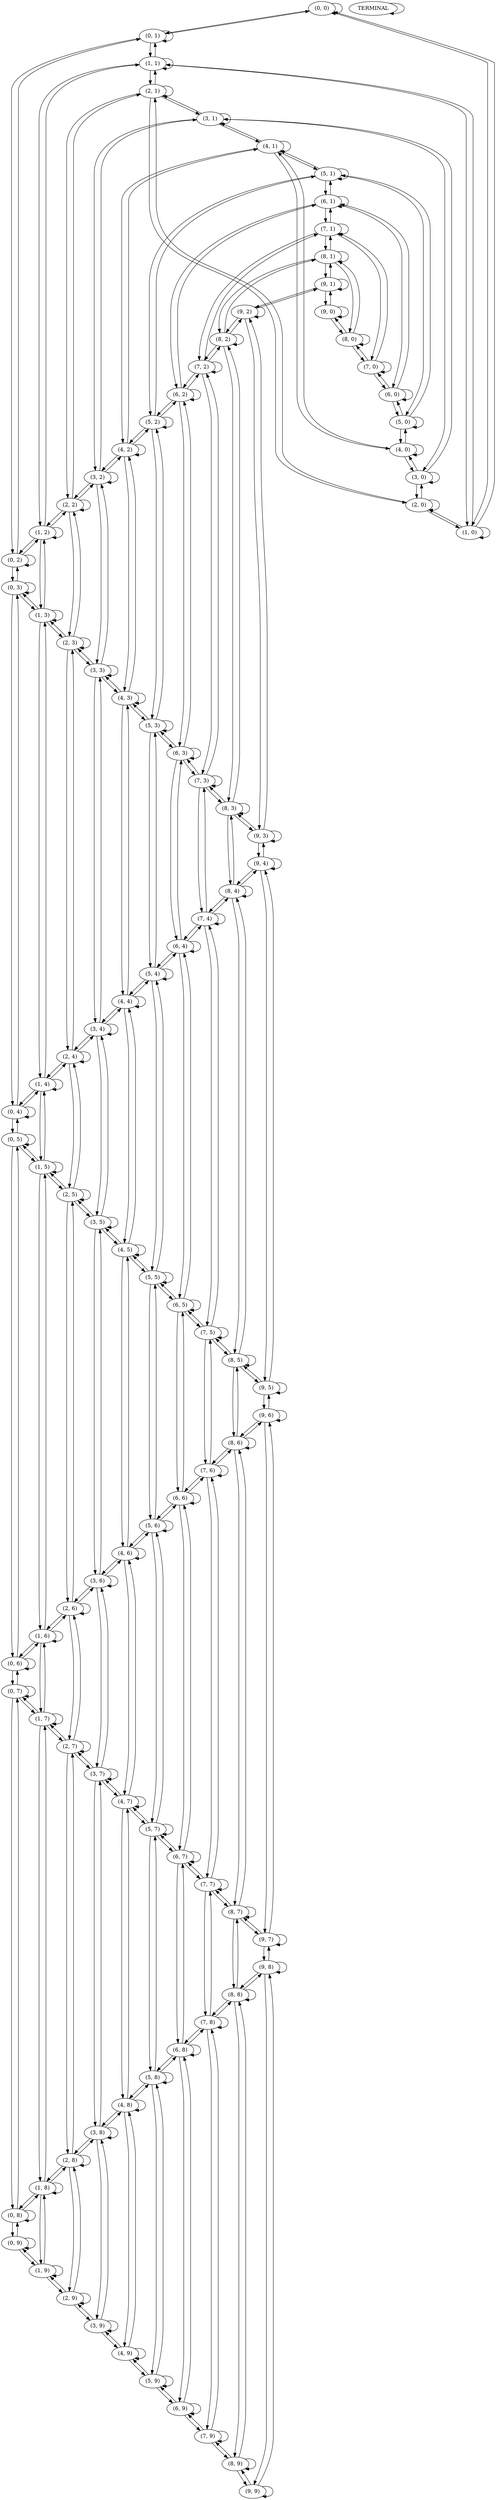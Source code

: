 digraph "10x10 gridworld with self-loops" {
"(0, 0)";
"(0, 1)";
"(1, 0)";
"(0, 2)";
"(1, 1)";
"(2, 0)";
"(0, 3)";
"(1, 2)";
"(2, 1)";
"(0, 4)";
"(1, 3)";
"(2, 2)";
"(0, 5)";
"(1, 4)";
"(2, 3)";
"(0, 6)";
"(1, 5)";
"(2, 4)";
"(0, 7)";
"(1, 6)";
"(2, 5)";
"(0, 8)";
"(1, 7)";
"(2, 6)";
"(0, 9)";
"(1, 8)";
"(2, 7)";
"(1, 9)";
"(2, 8)";
"(2, 9)";
"(3, 0)";
"(3, 1)";
"(3, 2)";
"(3, 3)";
"(3, 4)";
"(3, 5)";
"(3, 6)";
"(3, 7)";
"(3, 8)";
"(3, 9)";
"(4, 0)";
"(4, 1)";
"(4, 2)";
"(4, 3)";
"(4, 4)";
"(4, 5)";
"(4, 6)";
"(4, 7)";
"(4, 8)";
"(4, 9)";
"(5, 0)";
"(5, 1)";
"(5, 2)";
"(5, 3)";
"(5, 4)";
"(5, 5)";
"(5, 6)";
"(5, 7)";
"(5, 8)";
"(5, 9)";
"(6, 0)";
"(6, 1)";
"(6, 2)";
"(6, 3)";
"(6, 4)";
"(6, 5)";
"(6, 6)";
"(6, 7)";
"(6, 8)";
"(6, 9)";
"(7, 0)";
"(7, 1)";
"(7, 2)";
"(7, 3)";
"(7, 4)";
"(7, 5)";
"(7, 6)";
"(7, 7)";
"(7, 8)";
"(7, 9)";
"(8, 0)";
"(8, 1)";
"(8, 2)";
"(8, 3)";
"(8, 4)";
"(8, 5)";
"(8, 6)";
"(8, 7)";
"(8, 8)";
"(8, 9)";
"(9, 0)";
"(9, 1)";
"(9, 2)";
"(9, 3)";
"(9, 4)";
"(9, 5)";
"(9, 6)";
"(9, 7)";
"(9, 8)";
"(9, 9)";
TERMINAL;
"(0, 0)" -> "(0, 1)";
"(0, 0)" -> "(1, 0)";
"(0, 0)" -> "(0, 0)";
"(0, 1)" -> "(0, 0)";
"(0, 1)" -> "(0, 2)";
"(0, 1)" -> "(1, 1)";
"(0, 1)" -> "(0, 1)";
"(1, 0)" -> "(0, 0)";
"(1, 0)" -> "(1, 1)";
"(1, 0)" -> "(2, 0)";
"(1, 0)" -> "(1, 0)";
"(0, 2)" -> "(0, 1)";
"(0, 2)" -> "(0, 3)";
"(0, 2)" -> "(1, 2)";
"(0, 2)" -> "(0, 2)";
"(1, 1)" -> "(0, 1)";
"(1, 1)" -> "(1, 0)";
"(1, 1)" -> "(1, 2)";
"(1, 1)" -> "(2, 1)";
"(1, 1)" -> "(1, 1)";
"(2, 0)" -> "(1, 0)";
"(2, 0)" -> "(2, 1)";
"(2, 0)" -> "(3, 0)";
"(2, 0)" -> "(2, 0)";
"(0, 3)" -> "(0, 2)";
"(0, 3)" -> "(0, 4)";
"(0, 3)" -> "(1, 3)";
"(0, 3)" -> "(0, 3)";
"(1, 2)" -> "(0, 2)";
"(1, 2)" -> "(1, 1)";
"(1, 2)" -> "(1, 3)";
"(1, 2)" -> "(2, 2)";
"(1, 2)" -> "(1, 2)";
"(2, 1)" -> "(1, 1)";
"(2, 1)" -> "(2, 0)";
"(2, 1)" -> "(2, 2)";
"(2, 1)" -> "(3, 1)";
"(2, 1)" -> "(2, 1)";
"(0, 4)" -> "(0, 3)";
"(0, 4)" -> "(0, 5)";
"(0, 4)" -> "(1, 4)";
"(0, 4)" -> "(0, 4)";
"(1, 3)" -> "(0, 3)";
"(1, 3)" -> "(1, 2)";
"(1, 3)" -> "(1, 4)";
"(1, 3)" -> "(2, 3)";
"(1, 3)" -> "(1, 3)";
"(2, 2)" -> "(1, 2)";
"(2, 2)" -> "(2, 1)";
"(2, 2)" -> "(2, 3)";
"(2, 2)" -> "(3, 2)";
"(2, 2)" -> "(2, 2)";
"(0, 5)" -> "(0, 4)";
"(0, 5)" -> "(0, 6)";
"(0, 5)" -> "(1, 5)";
"(0, 5)" -> "(0, 5)";
"(1, 4)" -> "(0, 4)";
"(1, 4)" -> "(1, 3)";
"(1, 4)" -> "(1, 5)";
"(1, 4)" -> "(2, 4)";
"(1, 4)" -> "(1, 4)";
"(2, 3)" -> "(1, 3)";
"(2, 3)" -> "(2, 2)";
"(2, 3)" -> "(2, 4)";
"(2, 3)" -> "(3, 3)";
"(2, 3)" -> "(2, 3)";
"(0, 6)" -> "(0, 5)";
"(0, 6)" -> "(0, 7)";
"(0, 6)" -> "(1, 6)";
"(0, 6)" -> "(0, 6)";
"(1, 5)" -> "(0, 5)";
"(1, 5)" -> "(1, 4)";
"(1, 5)" -> "(1, 6)";
"(1, 5)" -> "(2, 5)";
"(1, 5)" -> "(1, 5)";
"(2, 4)" -> "(1, 4)";
"(2, 4)" -> "(2, 3)";
"(2, 4)" -> "(2, 5)";
"(2, 4)" -> "(3, 4)";
"(2, 4)" -> "(2, 4)";
"(0, 7)" -> "(0, 6)";
"(0, 7)" -> "(0, 8)";
"(0, 7)" -> "(1, 7)";
"(0, 7)" -> "(0, 7)";
"(1, 6)" -> "(0, 6)";
"(1, 6)" -> "(1, 5)";
"(1, 6)" -> "(1, 7)";
"(1, 6)" -> "(2, 6)";
"(1, 6)" -> "(1, 6)";
"(2, 5)" -> "(1, 5)";
"(2, 5)" -> "(2, 4)";
"(2, 5)" -> "(2, 6)";
"(2, 5)" -> "(3, 5)";
"(2, 5)" -> "(2, 5)";
"(0, 8)" -> "(0, 7)";
"(0, 8)" -> "(0, 9)";
"(0, 8)" -> "(1, 8)";
"(0, 8)" -> "(0, 8)";
"(1, 7)" -> "(0, 7)";
"(1, 7)" -> "(1, 6)";
"(1, 7)" -> "(1, 8)";
"(1, 7)" -> "(2, 7)";
"(1, 7)" -> "(1, 7)";
"(2, 6)" -> "(1, 6)";
"(2, 6)" -> "(2, 5)";
"(2, 6)" -> "(2, 7)";
"(2, 6)" -> "(3, 6)";
"(2, 6)" -> "(2, 6)";
"(0, 9)" -> "(0, 8)";
"(0, 9)" -> "(1, 9)";
"(0, 9)" -> "(0, 9)";
"(1, 8)" -> "(0, 8)";
"(1, 8)" -> "(1, 7)";
"(1, 8)" -> "(1, 9)";
"(1, 8)" -> "(2, 8)";
"(1, 8)" -> "(1, 8)";
"(2, 7)" -> "(1, 7)";
"(2, 7)" -> "(2, 6)";
"(2, 7)" -> "(2, 8)";
"(2, 7)" -> "(3, 7)";
"(2, 7)" -> "(2, 7)";
"(1, 9)" -> "(0, 9)";
"(1, 9)" -> "(1, 8)";
"(1, 9)" -> "(2, 9)";
"(1, 9)" -> "(1, 9)";
"(2, 8)" -> "(1, 8)";
"(2, 8)" -> "(2, 7)";
"(2, 8)" -> "(2, 9)";
"(2, 8)" -> "(3, 8)";
"(2, 8)" -> "(2, 8)";
"(2, 9)" -> "(1, 9)";
"(2, 9)" -> "(2, 8)";
"(2, 9)" -> "(3, 9)";
"(2, 9)" -> "(2, 9)";
"(3, 0)" -> "(2, 0)";
"(3, 0)" -> "(3, 1)";
"(3, 0)" -> "(4, 0)";
"(3, 0)" -> "(3, 0)";
"(3, 1)" -> "(2, 1)";
"(3, 1)" -> "(3, 0)";
"(3, 1)" -> "(3, 2)";
"(3, 1)" -> "(4, 1)";
"(3, 1)" -> "(3, 1)";
"(3, 2)" -> "(2, 2)";
"(3, 2)" -> "(3, 1)";
"(3, 2)" -> "(3, 3)";
"(3, 2)" -> "(4, 2)";
"(3, 2)" -> "(3, 2)";
"(3, 3)" -> "(2, 3)";
"(3, 3)" -> "(3, 2)";
"(3, 3)" -> "(3, 4)";
"(3, 3)" -> "(4, 3)";
"(3, 3)" -> "(3, 3)";
"(3, 4)" -> "(2, 4)";
"(3, 4)" -> "(3, 3)";
"(3, 4)" -> "(3, 5)";
"(3, 4)" -> "(4, 4)";
"(3, 4)" -> "(3, 4)";
"(3, 5)" -> "(2, 5)";
"(3, 5)" -> "(3, 4)";
"(3, 5)" -> "(3, 6)";
"(3, 5)" -> "(4, 5)";
"(3, 5)" -> "(3, 5)";
"(3, 6)" -> "(2, 6)";
"(3, 6)" -> "(3, 5)";
"(3, 6)" -> "(3, 7)";
"(3, 6)" -> "(4, 6)";
"(3, 6)" -> "(3, 6)";
"(3, 7)" -> "(2, 7)";
"(3, 7)" -> "(3, 6)";
"(3, 7)" -> "(3, 8)";
"(3, 7)" -> "(4, 7)";
"(3, 7)" -> "(3, 7)";
"(3, 8)" -> "(2, 8)";
"(3, 8)" -> "(3, 7)";
"(3, 8)" -> "(3, 9)";
"(3, 8)" -> "(4, 8)";
"(3, 8)" -> "(3, 8)";
"(3, 9)" -> "(2, 9)";
"(3, 9)" -> "(3, 8)";
"(3, 9)" -> "(4, 9)";
"(3, 9)" -> "(3, 9)";
"(4, 0)" -> "(3, 0)";
"(4, 0)" -> "(4, 1)";
"(4, 0)" -> "(5, 0)";
"(4, 0)" -> "(4, 0)";
"(4, 1)" -> "(3, 1)";
"(4, 1)" -> "(4, 0)";
"(4, 1)" -> "(4, 2)";
"(4, 1)" -> "(5, 1)";
"(4, 1)" -> "(4, 1)";
"(4, 2)" -> "(3, 2)";
"(4, 2)" -> "(4, 1)";
"(4, 2)" -> "(4, 3)";
"(4, 2)" -> "(5, 2)";
"(4, 2)" -> "(4, 2)";
"(4, 3)" -> "(3, 3)";
"(4, 3)" -> "(4, 2)";
"(4, 3)" -> "(4, 4)";
"(4, 3)" -> "(5, 3)";
"(4, 3)" -> "(4, 3)";
"(4, 4)" -> "(3, 4)";
"(4, 4)" -> "(4, 3)";
"(4, 4)" -> "(4, 5)";
"(4, 4)" -> "(5, 4)";
"(4, 4)" -> "(4, 4)";
"(4, 5)" -> "(3, 5)";
"(4, 5)" -> "(4, 4)";
"(4, 5)" -> "(4, 6)";
"(4, 5)" -> "(5, 5)";
"(4, 5)" -> "(4, 5)";
"(4, 6)" -> "(3, 6)";
"(4, 6)" -> "(4, 5)";
"(4, 6)" -> "(4, 7)";
"(4, 6)" -> "(5, 6)";
"(4, 6)" -> "(4, 6)";
"(4, 7)" -> "(3, 7)";
"(4, 7)" -> "(4, 6)";
"(4, 7)" -> "(4, 8)";
"(4, 7)" -> "(5, 7)";
"(4, 7)" -> "(4, 7)";
"(4, 8)" -> "(3, 8)";
"(4, 8)" -> "(4, 7)";
"(4, 8)" -> "(4, 9)";
"(4, 8)" -> "(5, 8)";
"(4, 8)" -> "(4, 8)";
"(4, 9)" -> "(3, 9)";
"(4, 9)" -> "(4, 8)";
"(4, 9)" -> "(5, 9)";
"(4, 9)" -> "(4, 9)";
"(5, 0)" -> "(4, 0)";
"(5, 0)" -> "(5, 1)";
"(5, 0)" -> "(6, 0)";
"(5, 0)" -> "(5, 0)";
"(5, 1)" -> "(4, 1)";
"(5, 1)" -> "(5, 0)";
"(5, 1)" -> "(5, 2)";
"(5, 1)" -> "(6, 1)";
"(5, 1)" -> "(5, 1)";
"(5, 2)" -> "(4, 2)";
"(5, 2)" -> "(5, 1)";
"(5, 2)" -> "(5, 3)";
"(5, 2)" -> "(6, 2)";
"(5, 2)" -> "(5, 2)";
"(5, 3)" -> "(4, 3)";
"(5, 3)" -> "(5, 2)";
"(5, 3)" -> "(5, 4)";
"(5, 3)" -> "(6, 3)";
"(5, 3)" -> "(5, 3)";
"(5, 4)" -> "(4, 4)";
"(5, 4)" -> "(5, 3)";
"(5, 4)" -> "(5, 5)";
"(5, 4)" -> "(6, 4)";
"(5, 4)" -> "(5, 4)";
"(5, 5)" -> "(4, 5)";
"(5, 5)" -> "(5, 4)";
"(5, 5)" -> "(5, 6)";
"(5, 5)" -> "(6, 5)";
"(5, 5)" -> "(5, 5)";
"(5, 6)" -> "(4, 6)";
"(5, 6)" -> "(5, 5)";
"(5, 6)" -> "(5, 7)";
"(5, 6)" -> "(6, 6)";
"(5, 6)" -> "(5, 6)";
"(5, 7)" -> "(4, 7)";
"(5, 7)" -> "(5, 6)";
"(5, 7)" -> "(5, 8)";
"(5, 7)" -> "(6, 7)";
"(5, 7)" -> "(5, 7)";
"(5, 8)" -> "(4, 8)";
"(5, 8)" -> "(5, 7)";
"(5, 8)" -> "(5, 9)";
"(5, 8)" -> "(6, 8)";
"(5, 8)" -> "(5, 8)";
"(5, 9)" -> "(4, 9)";
"(5, 9)" -> "(5, 8)";
"(5, 9)" -> "(6, 9)";
"(5, 9)" -> "(5, 9)";
"(6, 0)" -> "(5, 0)";
"(6, 0)" -> "(6, 1)";
"(6, 0)" -> "(7, 0)";
"(6, 0)" -> "(6, 0)";
"(6, 1)" -> "(5, 1)";
"(6, 1)" -> "(6, 0)";
"(6, 1)" -> "(6, 2)";
"(6, 1)" -> "(7, 1)";
"(6, 1)" -> "(6, 1)";
"(6, 2)" -> "(5, 2)";
"(6, 2)" -> "(6, 1)";
"(6, 2)" -> "(6, 3)";
"(6, 2)" -> "(7, 2)";
"(6, 2)" -> "(6, 2)";
"(6, 3)" -> "(5, 3)";
"(6, 3)" -> "(6, 2)";
"(6, 3)" -> "(6, 4)";
"(6, 3)" -> "(7, 3)";
"(6, 3)" -> "(6, 3)";
"(6, 4)" -> "(5, 4)";
"(6, 4)" -> "(6, 3)";
"(6, 4)" -> "(6, 5)";
"(6, 4)" -> "(7, 4)";
"(6, 4)" -> "(6, 4)";
"(6, 5)" -> "(5, 5)";
"(6, 5)" -> "(6, 4)";
"(6, 5)" -> "(6, 6)";
"(6, 5)" -> "(7, 5)";
"(6, 5)" -> "(6, 5)";
"(6, 6)" -> "(5, 6)";
"(6, 6)" -> "(6, 5)";
"(6, 6)" -> "(6, 7)";
"(6, 6)" -> "(7, 6)";
"(6, 6)" -> "(6, 6)";
"(6, 7)" -> "(5, 7)";
"(6, 7)" -> "(6, 6)";
"(6, 7)" -> "(6, 8)";
"(6, 7)" -> "(7, 7)";
"(6, 7)" -> "(6, 7)";
"(6, 8)" -> "(5, 8)";
"(6, 8)" -> "(6, 7)";
"(6, 8)" -> "(6, 9)";
"(6, 8)" -> "(7, 8)";
"(6, 8)" -> "(6, 8)";
"(6, 9)" -> "(5, 9)";
"(6, 9)" -> "(6, 8)";
"(6, 9)" -> "(7, 9)";
"(6, 9)" -> "(6, 9)";
"(7, 0)" -> "(6, 0)";
"(7, 0)" -> "(7, 1)";
"(7, 0)" -> "(8, 0)";
"(7, 0)" -> "(7, 0)";
"(7, 1)" -> "(6, 1)";
"(7, 1)" -> "(7, 0)";
"(7, 1)" -> "(7, 2)";
"(7, 1)" -> "(8, 1)";
"(7, 1)" -> "(7, 1)";
"(7, 2)" -> "(6, 2)";
"(7, 2)" -> "(7, 1)";
"(7, 2)" -> "(7, 3)";
"(7, 2)" -> "(8, 2)";
"(7, 2)" -> "(7, 2)";
"(7, 3)" -> "(6, 3)";
"(7, 3)" -> "(7, 2)";
"(7, 3)" -> "(7, 4)";
"(7, 3)" -> "(8, 3)";
"(7, 3)" -> "(7, 3)";
"(7, 4)" -> "(6, 4)";
"(7, 4)" -> "(7, 3)";
"(7, 4)" -> "(7, 5)";
"(7, 4)" -> "(8, 4)";
"(7, 4)" -> "(7, 4)";
"(7, 5)" -> "(6, 5)";
"(7, 5)" -> "(7, 4)";
"(7, 5)" -> "(7, 6)";
"(7, 5)" -> "(8, 5)";
"(7, 5)" -> "(7, 5)";
"(7, 6)" -> "(6, 6)";
"(7, 6)" -> "(7, 5)";
"(7, 6)" -> "(7, 7)";
"(7, 6)" -> "(8, 6)";
"(7, 6)" -> "(7, 6)";
"(7, 7)" -> "(6, 7)";
"(7, 7)" -> "(7, 6)";
"(7, 7)" -> "(7, 8)";
"(7, 7)" -> "(8, 7)";
"(7, 7)" -> "(7, 7)";
"(7, 8)" -> "(6, 8)";
"(7, 8)" -> "(7, 7)";
"(7, 8)" -> "(7, 9)";
"(7, 8)" -> "(8, 8)";
"(7, 8)" -> "(7, 8)";
"(7, 9)" -> "(6, 9)";
"(7, 9)" -> "(7, 8)";
"(7, 9)" -> "(8, 9)";
"(7, 9)" -> "(7, 9)";
"(8, 0)" -> "(7, 0)";
"(8, 0)" -> "(8, 1)";
"(8, 0)" -> "(9, 0)";
"(8, 0)" -> "(8, 0)";
"(8, 1)" -> "(7, 1)";
"(8, 1)" -> "(8, 0)";
"(8, 1)" -> "(8, 2)";
"(8, 1)" -> "(9, 1)";
"(8, 1)" -> "(8, 1)";
"(8, 2)" -> "(7, 2)";
"(8, 2)" -> "(8, 1)";
"(8, 2)" -> "(8, 3)";
"(8, 2)" -> "(9, 2)";
"(8, 2)" -> "(8, 2)";
"(8, 3)" -> "(7, 3)";
"(8, 3)" -> "(8, 2)";
"(8, 3)" -> "(8, 4)";
"(8, 3)" -> "(9, 3)";
"(8, 3)" -> "(8, 3)";
"(8, 4)" -> "(7, 4)";
"(8, 4)" -> "(8, 3)";
"(8, 4)" -> "(8, 5)";
"(8, 4)" -> "(9, 4)";
"(8, 4)" -> "(8, 4)";
"(8, 5)" -> "(7, 5)";
"(8, 5)" -> "(8, 4)";
"(8, 5)" -> "(8, 6)";
"(8, 5)" -> "(9, 5)";
"(8, 5)" -> "(8, 5)";
"(8, 6)" -> "(7, 6)";
"(8, 6)" -> "(8, 5)";
"(8, 6)" -> "(8, 7)";
"(8, 6)" -> "(9, 6)";
"(8, 6)" -> "(8, 6)";
"(8, 7)" -> "(7, 7)";
"(8, 7)" -> "(8, 6)";
"(8, 7)" -> "(8, 8)";
"(8, 7)" -> "(9, 7)";
"(8, 7)" -> "(8, 7)";
"(8, 8)" -> "(7, 8)";
"(8, 8)" -> "(8, 7)";
"(8, 8)" -> "(8, 9)";
"(8, 8)" -> "(9, 8)";
"(8, 8)" -> "(8, 8)";
"(8, 9)" -> "(7, 9)";
"(8, 9)" -> "(8, 8)";
"(8, 9)" -> "(9, 9)";
"(8, 9)" -> "(8, 9)";
"(9, 0)" -> "(8, 0)";
"(9, 0)" -> "(9, 1)";
"(9, 0)" -> "(9, 0)";
"(9, 1)" -> "(8, 1)";
"(9, 1)" -> "(9, 0)";
"(9, 1)" -> "(9, 2)";
"(9, 1)" -> "(9, 1)";
"(9, 2)" -> "(8, 2)";
"(9, 2)" -> "(9, 1)";
"(9, 2)" -> "(9, 3)";
"(9, 2)" -> "(9, 2)";
"(9, 3)" -> "(8, 3)";
"(9, 3)" -> "(9, 2)";
"(9, 3)" -> "(9, 4)";
"(9, 3)" -> "(9, 3)";
"(9, 4)" -> "(8, 4)";
"(9, 4)" -> "(9, 3)";
"(9, 4)" -> "(9, 5)";
"(9, 4)" -> "(9, 4)";
"(9, 5)" -> "(8, 5)";
"(9, 5)" -> "(9, 4)";
"(9, 5)" -> "(9, 6)";
"(9, 5)" -> "(9, 5)";
"(9, 6)" -> "(8, 6)";
"(9, 6)" -> "(9, 5)";
"(9, 6)" -> "(9, 7)";
"(9, 6)" -> "(9, 6)";
"(9, 7)" -> "(8, 7)";
"(9, 7)" -> "(9, 6)";
"(9, 7)" -> "(9, 8)";
"(9, 7)" -> "(9, 7)";
"(9, 8)" -> "(8, 8)";
"(9, 8)" -> "(9, 7)";
"(9, 8)" -> "(9, 9)";
"(9, 8)" -> "(9, 8)";
"(9, 9)" -> "(8, 9)";
"(9, 9)" -> "(9, 8)";
"(9, 9)" -> "(9, 9)";
TERMINAL -> TERMINAL;
}
